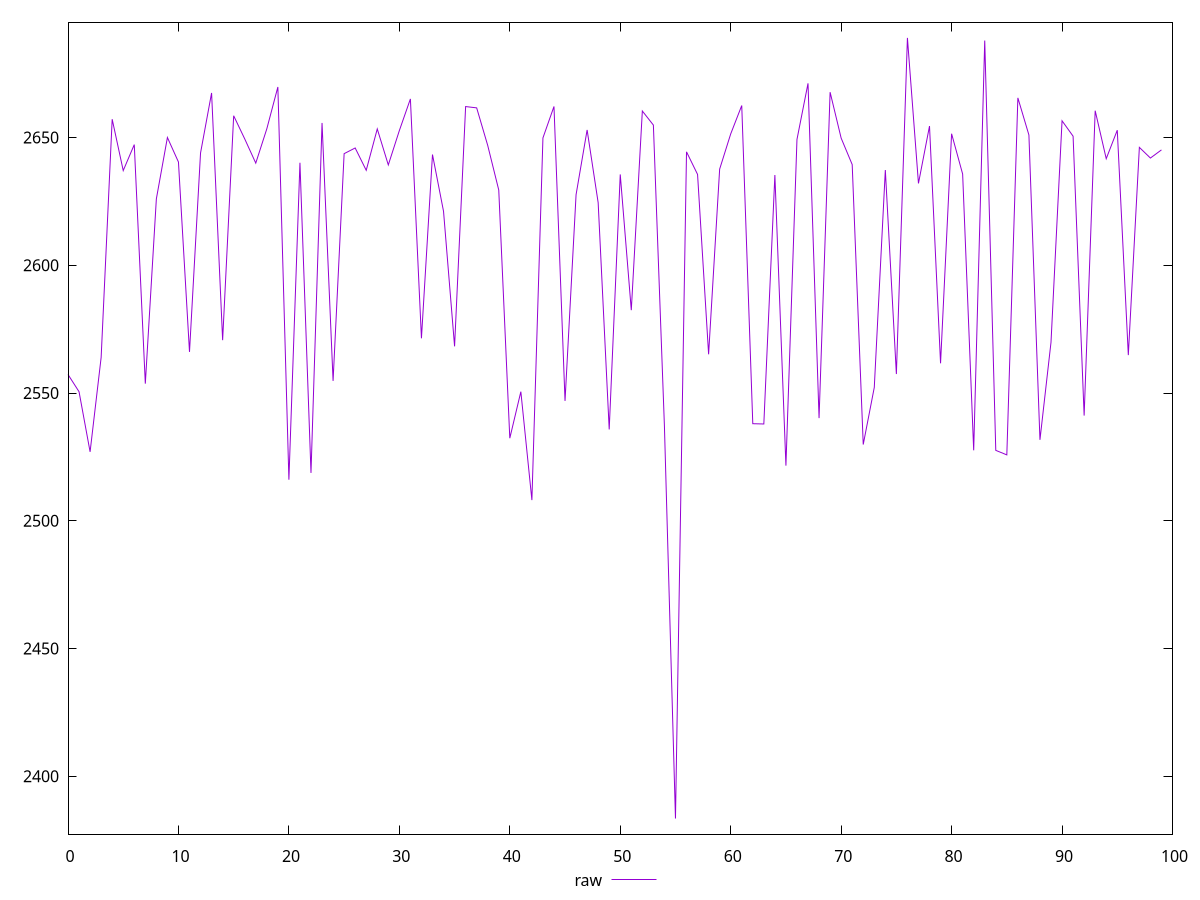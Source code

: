 reset
set terminal svg size 640, 490 enhanced background rgb 'white'
set output "reprap/speed-index/samples/pages+cached+noexternal+noimg/raw/values.svg"

$raw <<EOF
0 2557.250733911544
1 2550.5017405038534
2 2526.9792288982007
3 2563.908932613364
4 2657.151137642014
5 2637.050321729774
6 2647.2130923600903
7 2553.665011602433
8 2625.9824862432806
9 2649.9922941373143
10 2640.39474474106
11 2566.0756608859406
12 2643.9317782951625
13 2667.4304054000986
14 2570.6701751565374
15 2658.5077215963593
16 2649.4491924889408
17 2639.971541910053
18 2653.3875111576886
19 2669.7621910967114
20 2516.070015296121
21 2640.119491843255
22 2518.73774578838
23 2655.6872734123954
24 2554.7456592861136
25 2643.672487190056
26 2645.8962545399772
27 2637.155688036603
28 2653.3492705750746
29 2639.2611420356316
30 2652.7135240749985
31 2665.09139796121
32 2571.4180272017616
33 2643.3216151688275
34 2621.1070136270155
35 2568.2645926377277
36 2662.1035776444737
37 2661.59262150005
38 2646.8904259809683
39 2629.4362430406254
40 2532.317627283655
41 2550.5256231064427
42 2508.0967003613255
43 2649.831239358276
44 2662.1424508214823
45 2546.907149024829
46 2627.618985060134
47 2652.9606628009374
48 2624.4848904349174
49 2535.7524684550417
50 2635.5487704237275
51 2582.414504655556
52 2660.359215923288
53 2654.8584144919882
54 2536.9527365250865
55 2383.476745090407
56 2644.3833436544664
57 2635.5496458815105
58 2565.1615176464093
59 2637.6251365658063
60 2651.392851955428
61 2662.509072802444
62 2537.9875052141897
63 2537.8793426536054
64 2635.311502728774
65 2521.583772890033
66 2649.2222785550093
67 2671.18443580266
68 2540.186731200341
69 2667.7290585416276
70 2649.757502884321
71 2639.4077148636843
72 2529.8411606591517
73 2552.181952582687
74 2637.254673831444
75 2557.4301362656734
76 2688.970618200059
77 2632.033840088285
78 2654.4698265259435
79 2561.6356817373567
80 2651.4714772946427
81 2635.689003992293
82 2527.5624256995643
83 2687.946918202778
84 2527.5580960283914
85 2525.7842857715264
86 2665.5038109182256
87 2650.9633916122493
88 2531.6743072964964
89 2569.847257502058
90 2656.53373710014
91 2650.5025240182053
92 2541.1643973854752
93 2660.485409313874
94 2641.6995706839443
95 2652.860011707369
96 2564.8336665076613
97 2646.1293077639657
98 2641.954713272753
99 2645.1466390086844
EOF

set key outside below
set yrange [2377.3668676282136:2695.0804956622524]

plot \
  $raw title "raw" with line, \


reset